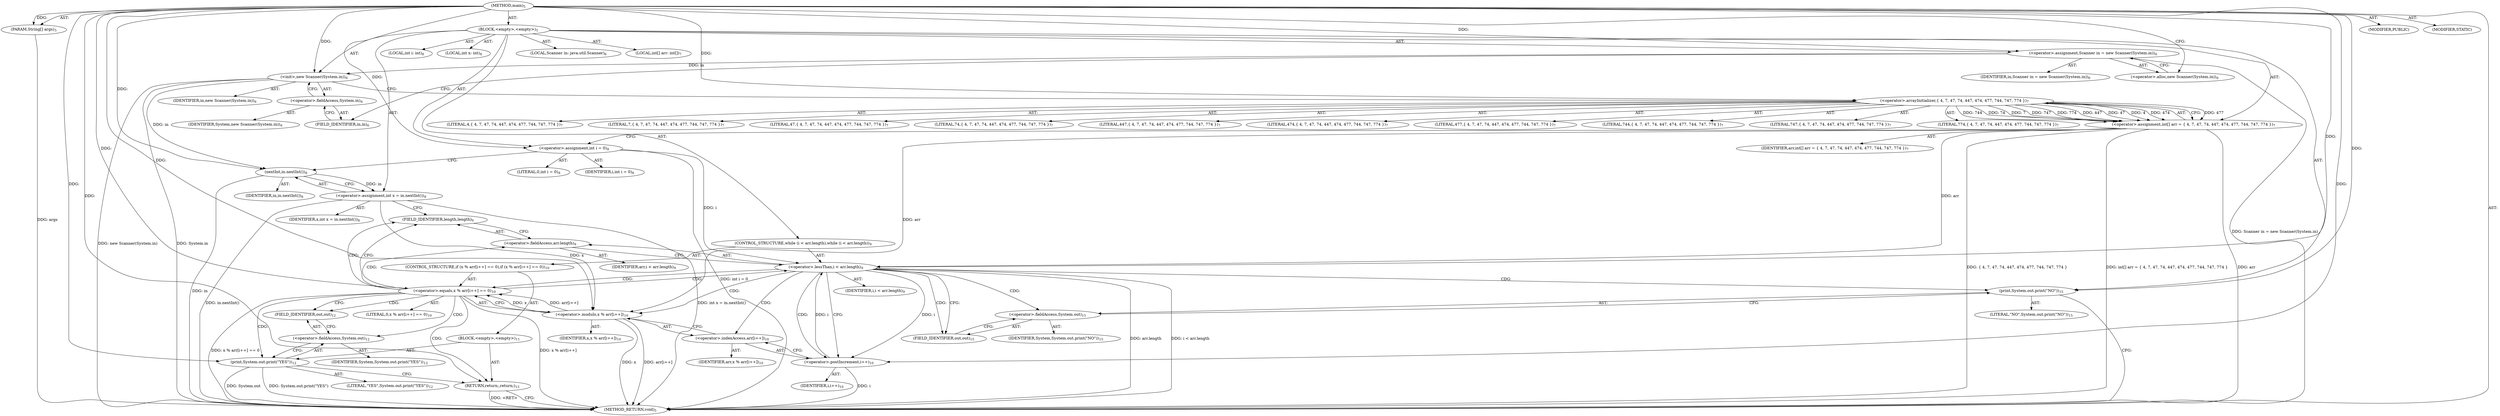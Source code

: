 digraph "main" {  
"19" [label = <(METHOD,main)<SUB>5</SUB>> ]
"20" [label = <(PARAM,String[] args)<SUB>5</SUB>> ]
"21" [label = <(BLOCK,&lt;empty&gt;,&lt;empty&gt;)<SUB>5</SUB>> ]
"4" [label = <(LOCAL,Scanner in: java.util.Scanner)<SUB>6</SUB>> ]
"22" [label = <(&lt;operator&gt;.assignment,Scanner in = new Scanner(System.in))<SUB>6</SUB>> ]
"23" [label = <(IDENTIFIER,in,Scanner in = new Scanner(System.in))<SUB>6</SUB>> ]
"24" [label = <(&lt;operator&gt;.alloc,new Scanner(System.in))<SUB>6</SUB>> ]
"25" [label = <(&lt;init&gt;,new Scanner(System.in))<SUB>6</SUB>> ]
"3" [label = <(IDENTIFIER,in,new Scanner(System.in))<SUB>6</SUB>> ]
"26" [label = <(&lt;operator&gt;.fieldAccess,System.in)<SUB>6</SUB>> ]
"27" [label = <(IDENTIFIER,System,new Scanner(System.in))<SUB>6</SUB>> ]
"28" [label = <(FIELD_IDENTIFIER,in,in)<SUB>6</SUB>> ]
"29" [label = <(LOCAL,int[] arr: int[])<SUB>7</SUB>> ]
"30" [label = <(&lt;operator&gt;.assignment,int[] arr = { 4, 7, 47, 74, 447, 474, 477, 744, 747, 774 })<SUB>7</SUB>> ]
"31" [label = <(IDENTIFIER,arr,int[] arr = { 4, 7, 47, 74, 447, 474, 477, 744, 747, 774 })<SUB>7</SUB>> ]
"32" [label = <(&lt;operator&gt;.arrayInitializer,{ 4, 7, 47, 74, 447, 474, 477, 744, 747, 774 })<SUB>7</SUB>> ]
"33" [label = <(LITERAL,4,{ 4, 7, 47, 74, 447, 474, 477, 744, 747, 774 })<SUB>7</SUB>> ]
"34" [label = <(LITERAL,7,{ 4, 7, 47, 74, 447, 474, 477, 744, 747, 774 })<SUB>7</SUB>> ]
"35" [label = <(LITERAL,47,{ 4, 7, 47, 74, 447, 474, 477, 744, 747, 774 })<SUB>7</SUB>> ]
"36" [label = <(LITERAL,74,{ 4, 7, 47, 74, 447, 474, 477, 744, 747, 774 })<SUB>7</SUB>> ]
"37" [label = <(LITERAL,447,{ 4, 7, 47, 74, 447, 474, 477, 744, 747, 774 })<SUB>7</SUB>> ]
"38" [label = <(LITERAL,474,{ 4, 7, 47, 74, 447, 474, 477, 744, 747, 774 })<SUB>7</SUB>> ]
"39" [label = <(LITERAL,477,{ 4, 7, 47, 74, 447, 474, 477, 744, 747, 774 })<SUB>7</SUB>> ]
"40" [label = <(LITERAL,744,{ 4, 7, 47, 74, 447, 474, 477, 744, 747, 774 })<SUB>7</SUB>> ]
"41" [label = <(LITERAL,747,{ 4, 7, 47, 74, 447, 474, 477, 744, 747, 774 })<SUB>7</SUB>> ]
"42" [label = <(LITERAL,774,{ 4, 7, 47, 74, 447, 474, 477, 744, 747, 774 })<SUB>7</SUB>> ]
"43" [label = <(LOCAL,int i: int)<SUB>8</SUB>> ]
"44" [label = <(LOCAL,int x: int)<SUB>8</SUB>> ]
"45" [label = <(&lt;operator&gt;.assignment,int i = 0)<SUB>8</SUB>> ]
"46" [label = <(IDENTIFIER,i,int i = 0)<SUB>8</SUB>> ]
"47" [label = <(LITERAL,0,int i = 0)<SUB>8</SUB>> ]
"48" [label = <(&lt;operator&gt;.assignment,int x = in.nextInt())<SUB>8</SUB>> ]
"49" [label = <(IDENTIFIER,x,int x = in.nextInt())<SUB>8</SUB>> ]
"50" [label = <(nextInt,in.nextInt())<SUB>8</SUB>> ]
"51" [label = <(IDENTIFIER,in,in.nextInt())<SUB>8</SUB>> ]
"52" [label = <(CONTROL_STRUCTURE,while (i &lt; arr.length),while (i &lt; arr.length))<SUB>9</SUB>> ]
"53" [label = <(&lt;operator&gt;.lessThan,i &lt; arr.length)<SUB>9</SUB>> ]
"54" [label = <(IDENTIFIER,i,i &lt; arr.length)<SUB>9</SUB>> ]
"55" [label = <(&lt;operator&gt;.fieldAccess,arr.length)<SUB>9</SUB>> ]
"56" [label = <(IDENTIFIER,arr,i &lt; arr.length)<SUB>9</SUB>> ]
"57" [label = <(FIELD_IDENTIFIER,length,length)<SUB>9</SUB>> ]
"58" [label = <(CONTROL_STRUCTURE,if (x % arr[i++] == 0),if (x % arr[i++] == 0))<SUB>10</SUB>> ]
"59" [label = <(&lt;operator&gt;.equals,x % arr[i++] == 0)<SUB>10</SUB>> ]
"60" [label = <(&lt;operator&gt;.modulo,x % arr[i++])<SUB>10</SUB>> ]
"61" [label = <(IDENTIFIER,x,x % arr[i++])<SUB>10</SUB>> ]
"62" [label = <(&lt;operator&gt;.indexAccess,arr[i++])<SUB>10</SUB>> ]
"63" [label = <(IDENTIFIER,arr,x % arr[i++])<SUB>10</SUB>> ]
"64" [label = <(&lt;operator&gt;.postIncrement,i++)<SUB>10</SUB>> ]
"65" [label = <(IDENTIFIER,i,i++)<SUB>10</SUB>> ]
"66" [label = <(LITERAL,0,x % arr[i++] == 0)<SUB>10</SUB>> ]
"67" [label = <(BLOCK,&lt;empty&gt;,&lt;empty&gt;)<SUB>11</SUB>> ]
"68" [label = <(print,System.out.print(&quot;YES&quot;))<SUB>12</SUB>> ]
"69" [label = <(&lt;operator&gt;.fieldAccess,System.out)<SUB>12</SUB>> ]
"70" [label = <(IDENTIFIER,System,System.out.print(&quot;YES&quot;))<SUB>12</SUB>> ]
"71" [label = <(FIELD_IDENTIFIER,out,out)<SUB>12</SUB>> ]
"72" [label = <(LITERAL,&quot;YES&quot;,System.out.print(&quot;YES&quot;))<SUB>12</SUB>> ]
"73" [label = <(RETURN,return;,return;)<SUB>13</SUB>> ]
"74" [label = <(print,System.out.print(&quot;NO&quot;))<SUB>15</SUB>> ]
"75" [label = <(&lt;operator&gt;.fieldAccess,System.out)<SUB>15</SUB>> ]
"76" [label = <(IDENTIFIER,System,System.out.print(&quot;NO&quot;))<SUB>15</SUB>> ]
"77" [label = <(FIELD_IDENTIFIER,out,out)<SUB>15</SUB>> ]
"78" [label = <(LITERAL,&quot;NO&quot;,System.out.print(&quot;NO&quot;))<SUB>15</SUB>> ]
"79" [label = <(MODIFIER,PUBLIC)> ]
"80" [label = <(MODIFIER,STATIC)> ]
"81" [label = <(METHOD_RETURN,void)<SUB>5</SUB>> ]
  "19" -> "20"  [ label = "AST: "] 
  "19" -> "21"  [ label = "AST: "] 
  "19" -> "79"  [ label = "AST: "] 
  "19" -> "80"  [ label = "AST: "] 
  "19" -> "81"  [ label = "AST: "] 
  "21" -> "4"  [ label = "AST: "] 
  "21" -> "22"  [ label = "AST: "] 
  "21" -> "25"  [ label = "AST: "] 
  "21" -> "29"  [ label = "AST: "] 
  "21" -> "30"  [ label = "AST: "] 
  "21" -> "43"  [ label = "AST: "] 
  "21" -> "44"  [ label = "AST: "] 
  "21" -> "45"  [ label = "AST: "] 
  "21" -> "48"  [ label = "AST: "] 
  "21" -> "52"  [ label = "AST: "] 
  "21" -> "74"  [ label = "AST: "] 
  "22" -> "23"  [ label = "AST: "] 
  "22" -> "24"  [ label = "AST: "] 
  "25" -> "3"  [ label = "AST: "] 
  "25" -> "26"  [ label = "AST: "] 
  "26" -> "27"  [ label = "AST: "] 
  "26" -> "28"  [ label = "AST: "] 
  "30" -> "31"  [ label = "AST: "] 
  "30" -> "32"  [ label = "AST: "] 
  "32" -> "33"  [ label = "AST: "] 
  "32" -> "34"  [ label = "AST: "] 
  "32" -> "35"  [ label = "AST: "] 
  "32" -> "36"  [ label = "AST: "] 
  "32" -> "37"  [ label = "AST: "] 
  "32" -> "38"  [ label = "AST: "] 
  "32" -> "39"  [ label = "AST: "] 
  "32" -> "40"  [ label = "AST: "] 
  "32" -> "41"  [ label = "AST: "] 
  "32" -> "42"  [ label = "AST: "] 
  "45" -> "46"  [ label = "AST: "] 
  "45" -> "47"  [ label = "AST: "] 
  "48" -> "49"  [ label = "AST: "] 
  "48" -> "50"  [ label = "AST: "] 
  "50" -> "51"  [ label = "AST: "] 
  "52" -> "53"  [ label = "AST: "] 
  "52" -> "58"  [ label = "AST: "] 
  "53" -> "54"  [ label = "AST: "] 
  "53" -> "55"  [ label = "AST: "] 
  "55" -> "56"  [ label = "AST: "] 
  "55" -> "57"  [ label = "AST: "] 
  "58" -> "59"  [ label = "AST: "] 
  "58" -> "67"  [ label = "AST: "] 
  "59" -> "60"  [ label = "AST: "] 
  "59" -> "66"  [ label = "AST: "] 
  "60" -> "61"  [ label = "AST: "] 
  "60" -> "62"  [ label = "AST: "] 
  "62" -> "63"  [ label = "AST: "] 
  "62" -> "64"  [ label = "AST: "] 
  "64" -> "65"  [ label = "AST: "] 
  "67" -> "68"  [ label = "AST: "] 
  "67" -> "73"  [ label = "AST: "] 
  "68" -> "69"  [ label = "AST: "] 
  "68" -> "72"  [ label = "AST: "] 
  "69" -> "70"  [ label = "AST: "] 
  "69" -> "71"  [ label = "AST: "] 
  "74" -> "75"  [ label = "AST: "] 
  "74" -> "78"  [ label = "AST: "] 
  "75" -> "76"  [ label = "AST: "] 
  "75" -> "77"  [ label = "AST: "] 
  "22" -> "28"  [ label = "CFG: "] 
  "25" -> "32"  [ label = "CFG: "] 
  "30" -> "45"  [ label = "CFG: "] 
  "45" -> "50"  [ label = "CFG: "] 
  "48" -> "57"  [ label = "CFG: "] 
  "74" -> "81"  [ label = "CFG: "] 
  "24" -> "22"  [ label = "CFG: "] 
  "26" -> "25"  [ label = "CFG: "] 
  "32" -> "30"  [ label = "CFG: "] 
  "50" -> "48"  [ label = "CFG: "] 
  "53" -> "64"  [ label = "CFG: "] 
  "53" -> "77"  [ label = "CFG: "] 
  "75" -> "74"  [ label = "CFG: "] 
  "28" -> "26"  [ label = "CFG: "] 
  "55" -> "53"  [ label = "CFG: "] 
  "59" -> "57"  [ label = "CFG: "] 
  "59" -> "71"  [ label = "CFG: "] 
  "77" -> "75"  [ label = "CFG: "] 
  "57" -> "55"  [ label = "CFG: "] 
  "60" -> "59"  [ label = "CFG: "] 
  "68" -> "73"  [ label = "CFG: "] 
  "73" -> "81"  [ label = "CFG: "] 
  "62" -> "60"  [ label = "CFG: "] 
  "69" -> "68"  [ label = "CFG: "] 
  "64" -> "62"  [ label = "CFG: "] 
  "71" -> "69"  [ label = "CFG: "] 
  "19" -> "24"  [ label = "CFG: "] 
  "73" -> "81"  [ label = "DDG: &lt;RET&gt;"] 
  "20" -> "81"  [ label = "DDG: args"] 
  "22" -> "81"  [ label = "DDG: Scanner in = new Scanner(System.in)"] 
  "25" -> "81"  [ label = "DDG: System.in"] 
  "25" -> "81"  [ label = "DDG: new Scanner(System.in)"] 
  "30" -> "81"  [ label = "DDG: arr"] 
  "30" -> "81"  [ label = "DDG: { 4, 7, 47, 74, 447, 474, 477, 744, 747, 774 }"] 
  "30" -> "81"  [ label = "DDG: int[] arr = { 4, 7, 47, 74, 447, 474, 477, 744, 747, 774 }"] 
  "45" -> "81"  [ label = "DDG: int i = 0"] 
  "50" -> "81"  [ label = "DDG: in"] 
  "48" -> "81"  [ label = "DDG: in.nextInt()"] 
  "48" -> "81"  [ label = "DDG: int x = in.nextInt()"] 
  "53" -> "81"  [ label = "DDG: arr.length"] 
  "53" -> "81"  [ label = "DDG: i &lt; arr.length"] 
  "60" -> "81"  [ label = "DDG: x"] 
  "64" -> "81"  [ label = "DDG: i"] 
  "60" -> "81"  [ label = "DDG: arr[i++]"] 
  "59" -> "81"  [ label = "DDG: x % arr[i++]"] 
  "59" -> "81"  [ label = "DDG: x % arr[i++] == 0"] 
  "68" -> "81"  [ label = "DDG: System.out"] 
  "68" -> "81"  [ label = "DDG: System.out.print(&quot;YES&quot;)"] 
  "19" -> "20"  [ label = "DDG: "] 
  "19" -> "22"  [ label = "DDG: "] 
  "32" -> "30"  [ label = "DDG: 477"] 
  "32" -> "30"  [ label = "DDG: 744"] 
  "32" -> "30"  [ label = "DDG: 74"] 
  "32" -> "30"  [ label = "DDG: 7"] 
  "32" -> "30"  [ label = "DDG: 747"] 
  "32" -> "30"  [ label = "DDG: 774"] 
  "32" -> "30"  [ label = "DDG: 447"] 
  "32" -> "30"  [ label = "DDG: 47"] 
  "32" -> "30"  [ label = "DDG: 4"] 
  "32" -> "30"  [ label = "DDG: 474"] 
  "19" -> "45"  [ label = "DDG: "] 
  "50" -> "48"  [ label = "DDG: in"] 
  "22" -> "25"  [ label = "DDG: in"] 
  "19" -> "25"  [ label = "DDG: "] 
  "19" -> "74"  [ label = "DDG: "] 
  "19" -> "32"  [ label = "DDG: "] 
  "25" -> "50"  [ label = "DDG: in"] 
  "19" -> "50"  [ label = "DDG: "] 
  "45" -> "53"  [ label = "DDG: i"] 
  "64" -> "53"  [ label = "DDG: i"] 
  "19" -> "53"  [ label = "DDG: "] 
  "30" -> "53"  [ label = "DDG: arr"] 
  "60" -> "59"  [ label = "DDG: x"] 
  "60" -> "59"  [ label = "DDG: arr[i++]"] 
  "19" -> "59"  [ label = "DDG: "] 
  "19" -> "73"  [ label = "DDG: "] 
  "48" -> "60"  [ label = "DDG: x"] 
  "19" -> "60"  [ label = "DDG: "] 
  "30" -> "60"  [ label = "DDG: arr"] 
  "19" -> "68"  [ label = "DDG: "] 
  "53" -> "64"  [ label = "DDG: i"] 
  "19" -> "64"  [ label = "DDG: "] 
  "53" -> "60"  [ label = "CDG: "] 
  "53" -> "77"  [ label = "CDG: "] 
  "53" -> "64"  [ label = "CDG: "] 
  "53" -> "75"  [ label = "CDG: "] 
  "53" -> "74"  [ label = "CDG: "] 
  "53" -> "59"  [ label = "CDG: "] 
  "53" -> "62"  [ label = "CDG: "] 
  "59" -> "68"  [ label = "CDG: "] 
  "59" -> "73"  [ label = "CDG: "] 
  "59" -> "57"  [ label = "CDG: "] 
  "59" -> "71"  [ label = "CDG: "] 
  "59" -> "53"  [ label = "CDG: "] 
  "59" -> "69"  [ label = "CDG: "] 
  "59" -> "55"  [ label = "CDG: "] 
}
